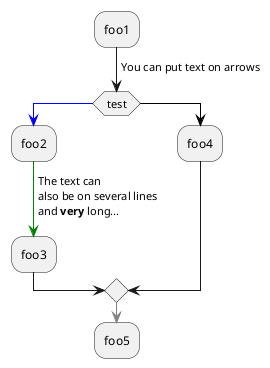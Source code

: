 {
  "sha1": "f6bsbq2fdcrktnbx91c1vlp6joseqo1",
  "insertion": {
    "when": "2024-06-01T09:03:05.590Z",
    "user": "plantuml@gmail.com"
  }
}
@startuml
:foo1;
-> You can put text on arrows;
if (test) then
  -[#blue]->
  :foo2;
  -[#green]-> The text can
  also be on several lines
  and **very** long...;
  :foo3;
else
  -[#black]->
  :foo4;
endif
-[#gray]->
:foo5;
@enduml
